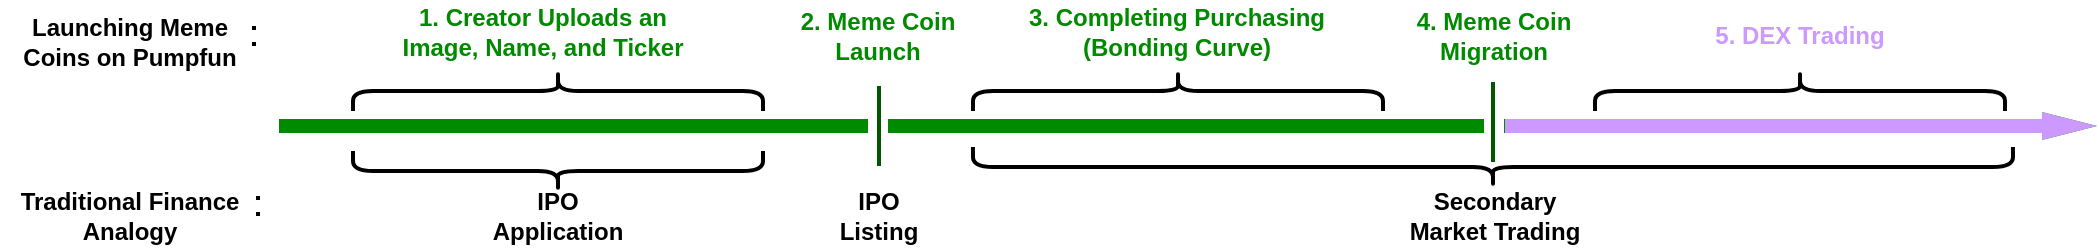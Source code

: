 <mxfile version="28.0.6">
  <diagram name="Page-1" id="Z--_ejFTgG8A-TA4O3CM">
    <mxGraphModel dx="976" dy="673" grid="1" gridSize="10" guides="1" tooltips="1" connect="1" arrows="1" fold="1" page="1" pageScale="1" pageWidth="1169" pageHeight="1654" math="0" shadow="0">
      <root>
        <mxCell id="0" />
        <mxCell id="1" parent="0" />
        <mxCell id="JRDyL9YkyT2CD5z9HUHo-4" value="" style="shape=flexArrow;endArrow=classic;html=1;rounded=0;width=7;endSize=8.83;endWidth=6;fillColor=#008a00;strokeColor=none;" parent="1" edge="1">
          <mxGeometry width="50" height="50" relative="1" as="geometry">
            <mxPoint x="170" y="450" as="sourcePoint" />
            <mxPoint x="1080" y="450" as="targetPoint" />
            <Array as="points">
              <mxPoint x="769" y="450" />
            </Array>
          </mxGeometry>
        </mxCell>
        <mxCell id="JRDyL9YkyT2CD5z9HUHo-6" value="" style="rounded=0;whiteSpace=wrap;html=1;strokeColor=none;" parent="1" vertex="1">
          <mxGeometry x="465" y="430" width="10" height="40" as="geometry" />
        </mxCell>
        <mxCell id="JRDyL9YkyT2CD5z9HUHo-7" value="&lt;b&gt;Launching Meme Coins on Pumpfun&lt;/b&gt;" style="text;html=1;align=center;verticalAlign=middle;whiteSpace=wrap;rounded=0;" parent="1" vertex="1">
          <mxGeometry x="31" y="392.5" width="130" height="30" as="geometry" />
        </mxCell>
        <mxCell id="JRDyL9YkyT2CD5z9HUHo-8" value="&lt;b&gt;Traditional&amp;nbsp;&lt;/b&gt;&lt;b style=&quot;background-color: transparent; color: light-dark(rgb(0, 0, 0), rgb(255, 255, 255));&quot;&gt;Finance&lt;/b&gt;&lt;div&gt;&lt;b&gt;Analogy&lt;/b&gt;&lt;/div&gt;" style="text;html=1;align=center;verticalAlign=middle;whiteSpace=wrap;rounded=0;" parent="1" vertex="1">
          <mxGeometry x="32" y="480" width="128" height="30" as="geometry" />
        </mxCell>
        <mxCell id="JRDyL9YkyT2CD5z9HUHo-9" value="2. Meme Coin Launch" style="text;html=1;align=center;verticalAlign=middle;whiteSpace=wrap;rounded=0;fontColor=#008A00;fontStyle=1" parent="1" vertex="1">
          <mxGeometry x="430" y="390" width="80" height="30" as="geometry" />
        </mxCell>
        <mxCell id="JRDyL9YkyT2CD5z9HUHo-10" value="&lt;font style=&quot;color: rgb(0, 0, 0);&quot;&gt;IPO Application&lt;/font&gt;&lt;div&gt;&lt;/div&gt;" style="text;html=1;align=center;verticalAlign=middle;whiteSpace=wrap;rounded=0;fontColor=#008A00;fontStyle=1" parent="1" vertex="1">
          <mxGeometry x="272" y="480" width="76" height="30" as="geometry" />
        </mxCell>
        <mxCell id="JRDyL9YkyT2CD5z9HUHo-11" value="3. Completing&amp;nbsp;&lt;span style=&quot;background-color: transparent; color: light-dark(rgb(0, 138, 0), rgb(67, 186, 67));&quot;&gt;Purchasing (Bonding Curve)&lt;/span&gt;" style="text;html=1;align=center;verticalAlign=middle;whiteSpace=wrap;rounded=0;fontColor=#008A00;fontStyle=1" parent="1" vertex="1">
          <mxGeometry x="543.28" y="387.5" width="153.45" height="30" as="geometry" />
        </mxCell>
        <mxCell id="JRDyL9YkyT2CD5z9HUHo-15" value="4. Meme Coin&lt;div&gt;Migration&lt;/div&gt;" style="text;html=1;align=center;verticalAlign=middle;whiteSpace=wrap;rounded=0;fontColor=#008A00;fontStyle=1" parent="1" vertex="1">
          <mxGeometry x="727" y="390" width="102" height="30" as="geometry" />
        </mxCell>
        <mxCell id="JRDyL9YkyT2CD5z9HUHo-16" value="&lt;font color=&quot;#000000&quot;&gt;IPO Listing&lt;/font&gt;" style="text;html=1;align=center;verticalAlign=middle;whiteSpace=wrap;rounded=0;fontColor=#008A00;fontStyle=1" parent="1" vertex="1">
          <mxGeometry x="437.5" y="480" width="65" height="30" as="geometry" />
        </mxCell>
        <mxCell id="JRDyL9YkyT2CD5z9HUHo-17" value="" style="endArrow=none;startArrow=none;html=1;rounded=0;startFill=0;endFill=1;fillColor=#008a00;strokeColor=#005700;strokeWidth=2;" parent="1" edge="1">
          <mxGeometry width="50" height="50" relative="1" as="geometry">
            <mxPoint x="470.5" y="470" as="sourcePoint" />
            <mxPoint x="470.5" y="430" as="targetPoint" />
          </mxGeometry>
        </mxCell>
        <mxCell id="JRDyL9YkyT2CD5z9HUHo-18" value="" style="rounded=0;whiteSpace=wrap;html=1;strokeColor=none;" parent="1" vertex="1">
          <mxGeometry x="773" y="430" width="10" height="40" as="geometry" />
        </mxCell>
        <mxCell id="JRDyL9YkyT2CD5z9HUHo-19" value="" style="endArrow=none;startArrow=none;html=1;rounded=0;startFill=0;endFill=1;fillColor=#008a00;strokeColor=#005700;strokeWidth=2;" parent="1" edge="1">
          <mxGeometry width="50" height="50" relative="1" as="geometry">
            <mxPoint x="777.5" y="468" as="sourcePoint" />
            <mxPoint x="777.5" y="428" as="targetPoint" />
          </mxGeometry>
        </mxCell>
        <mxCell id="JRDyL9YkyT2CD5z9HUHo-20" value="" style="shape=curlyBracket;whiteSpace=wrap;html=1;rounded=1;labelPosition=left;verticalLabelPosition=middle;align=right;verticalAlign=middle;rotation=90;strokeWidth=2;" parent="1" vertex="1">
          <mxGeometry x="610" y="330" width="20" height="205" as="geometry" />
        </mxCell>
        <mxCell id="JRDyL9YkyT2CD5z9HUHo-26" value="" style="shape=curlyBracket;whiteSpace=wrap;html=1;rounded=1;labelPosition=left;verticalLabelPosition=middle;align=right;verticalAlign=middle;rotation=90;strokeWidth=2;" parent="1" vertex="1">
          <mxGeometry x="921" y="330" width="20" height="205" as="geometry" />
        </mxCell>
        <mxCell id="JRDyL9YkyT2CD5z9HUHo-28" value="" style="shape=flexArrow;endArrow=classic;html=1;rounded=0;width=7;endSize=8.83;endWidth=6;fillColor=#CC99FF;strokeColor=none;" parent="1" edge="1">
          <mxGeometry width="50" height="50" relative="1" as="geometry">
            <mxPoint x="783" y="450" as="sourcePoint" />
            <mxPoint x="1080" y="450" as="targetPoint" />
            <Array as="points">
              <mxPoint x="1163" y="450" />
            </Array>
          </mxGeometry>
        </mxCell>
        <mxCell id="JRDyL9YkyT2CD5z9HUHo-31" value="&lt;font style=&quot;color: rgb(204, 153, 255);&quot;&gt;5. DEX Trading&lt;/font&gt;" style="text;html=1;align=center;verticalAlign=middle;whiteSpace=wrap;rounded=0;fontColor=#008A00;fontStyle=1" parent="1" vertex="1">
          <mxGeometry x="880" y="390" width="102" height="30" as="geometry" />
        </mxCell>
        <mxCell id="JRDyL9YkyT2CD5z9HUHo-32" value="&lt;div&gt;&lt;font color=&quot;#000000&quot;&gt;Secondary Market&amp;nbsp;&lt;/font&gt;&lt;span style=&quot;color: rgb(0, 0, 0); background-color: transparent;&quot;&gt;Trading&lt;/span&gt;&lt;/div&gt;" style="text;html=1;align=center;verticalAlign=middle;whiteSpace=wrap;rounded=0;fontColor=#008A00;fontStyle=1" parent="1" vertex="1">
          <mxGeometry x="718.66" y="480" width="118.69" height="30" as="geometry" />
        </mxCell>
        <mxCell id="JRDyL9YkyT2CD5z9HUHo-33" value="" style="endArrow=none;dashed=1;html=1;dashPattern=1 3;strokeWidth=2;rounded=0;" parent="1" edge="1">
          <mxGeometry width="50" height="50" relative="1" as="geometry">
            <mxPoint x="158" y="410" as="sourcePoint" />
            <mxPoint x="158" y="400" as="targetPoint" />
          </mxGeometry>
        </mxCell>
        <mxCell id="JRDyL9YkyT2CD5z9HUHo-35" value="" style="endArrow=none;dashed=1;html=1;dashPattern=1 3;strokeWidth=2;rounded=0;" parent="1" edge="1">
          <mxGeometry width="50" height="50" relative="1" as="geometry">
            <mxPoint x="160" y="495" as="sourcePoint" />
            <mxPoint x="160" y="485" as="targetPoint" />
          </mxGeometry>
        </mxCell>
        <mxCell id="JRDyL9YkyT2CD5z9HUHo-37" value="1. Creator Uploads an Image, Name, and Ticker" style="text;html=1;align=center;verticalAlign=middle;whiteSpace=wrap;rounded=0;fontColor=#008A00;fontStyle=1" parent="1" vertex="1">
          <mxGeometry x="230" y="387.5" width="145" height="30" as="geometry" />
        </mxCell>
        <mxCell id="fTN6Oq_kjsbe7A4qiZ2b-2" value="" style="shape=curlyBracket;whiteSpace=wrap;html=1;rounded=1;labelPosition=left;verticalLabelPosition=middle;align=right;verticalAlign=middle;rotation=90;strokeWidth=2;" parent="1" vertex="1">
          <mxGeometry x="300" y="330" width="20" height="205" as="geometry" />
        </mxCell>
        <mxCell id="05udHQCT1HFWnI1Sc2rK-1" value="" style="shape=curlyBracket;whiteSpace=wrap;html=1;rounded=1;labelPosition=left;verticalLabelPosition=middle;align=right;verticalAlign=middle;rotation=90;strokeWidth=2;flipV=1;flipH=1;" parent="1" vertex="1">
          <mxGeometry x="300" y="370" width="20" height="205" as="geometry" />
        </mxCell>
        <mxCell id="05udHQCT1HFWnI1Sc2rK-2" value="" style="shape=curlyBracket;whiteSpace=wrap;html=1;rounded=1;labelPosition=left;verticalLabelPosition=middle;align=right;verticalAlign=middle;rotation=90;strokeWidth=2;flipV=1;flipH=1;" parent="1" vertex="1">
          <mxGeometry x="767.49" y="210.5" width="20" height="520" as="geometry" />
        </mxCell>
      </root>
    </mxGraphModel>
  </diagram>
</mxfile>
